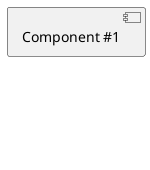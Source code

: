 {
  "sha1": "5l3b3b39i0ofswwr7meciceq9ay7ozf",
  "insertion": {
    "when": "2024-05-30T20:48:20.766Z",
    "user": "plantuml@gmail.com"
  }
}
@startuml
[Component #1] as comp1
[Component #2] as comp2

comp1 -- comp2

hide comp2
@enduml
